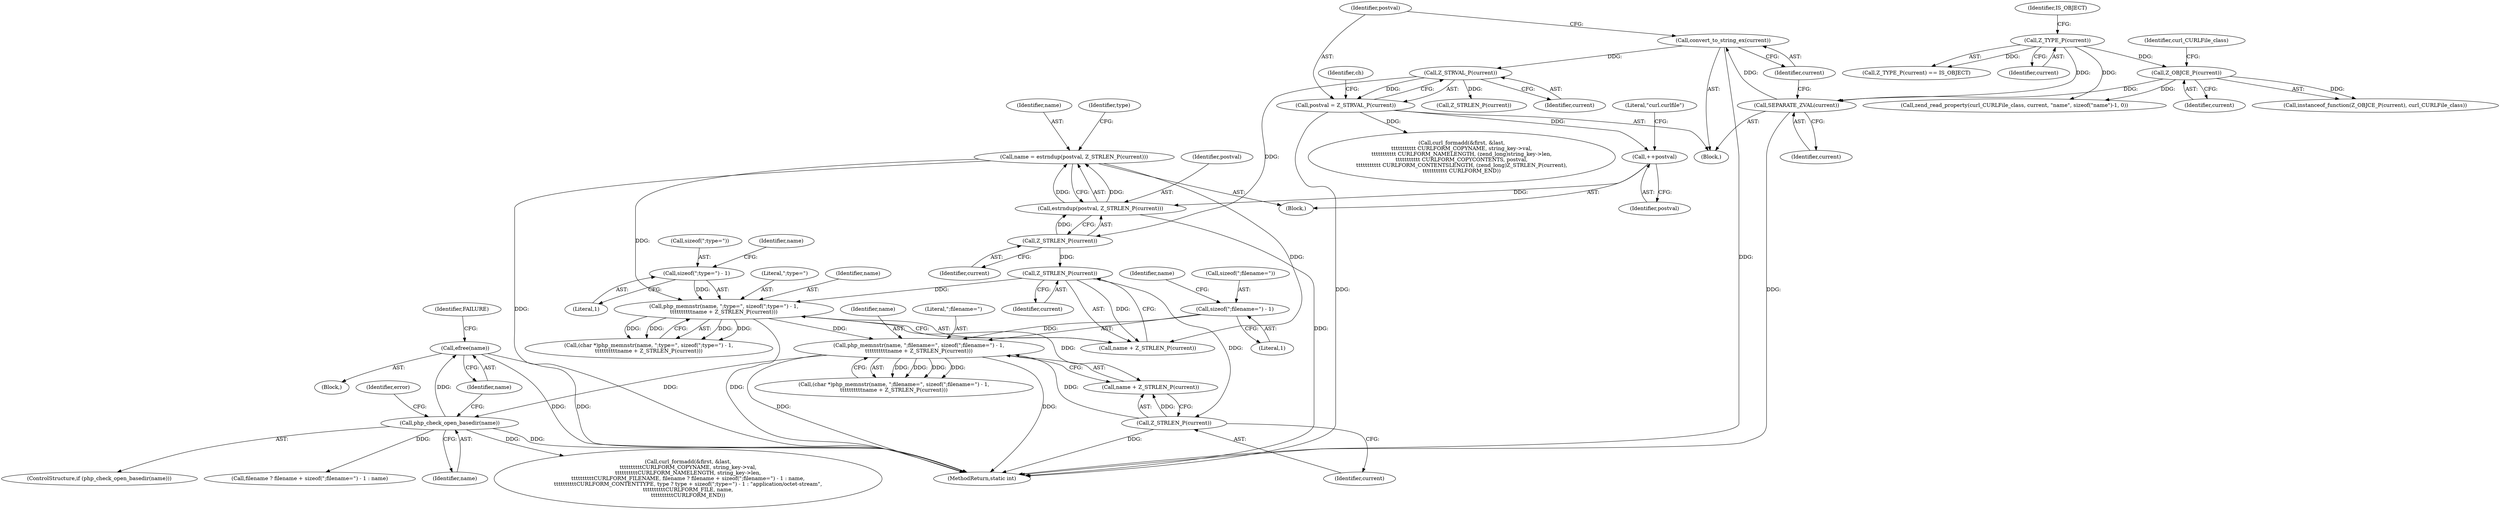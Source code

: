 digraph "0_php_124fb22a13fafa3648e4e15b4f207c7096d8155e@API" {
"1001323" [label="(Call,efree(name))"];
"1001320" [label="(Call,php_check_open_basedir(name))"];
"1001303" [label="(Call,php_memnstr(name, \";filename=\", sizeof(\";filename=\") - 1,\n\t\t\t\t\t\t\t\t\t\tname + Z_STRLEN_P(current)))"];
"1001282" [label="(Call,php_memnstr(name, \";type=\", sizeof(\";type=\") - 1,\n\t\t\t\t\t\t\t\t\t\tname + Z_STRLEN_P(current)))"];
"1001271" [label="(Call,name = estrndup(postval, Z_STRLEN_P(current)))"];
"1001273" [label="(Call,estrndup(postval, Z_STRLEN_P(current)))"];
"1001265" [label="(Call,++postval)"];
"1001247" [label="(Call,postval = Z_STRVAL_P(current))"];
"1001249" [label="(Call,Z_STRVAL_P(current))"];
"1001245" [label="(Call,convert_to_string_ex(current))"];
"1001243" [label="(Call,SEPARATE_ZVAL(current))"];
"1001107" [label="(Call,Z_TYPE_P(current))"];
"1001111" [label="(Call,Z_OBJCE_P(current))"];
"1001275" [label="(Call,Z_STRLEN_P(current))"];
"1001285" [label="(Call,sizeof(\";type=\") - 1)"];
"1001291" [label="(Call,Z_STRLEN_P(current))"];
"1001306" [label="(Call,sizeof(\";filename=\") - 1)"];
"1001312" [label="(Call,Z_STRLEN_P(current))"];
"1001268" [label="(Literal,\"curl.curlfile\")"];
"1001106" [label="(Call,Z_TYPE_P(current) == IS_OBJECT)"];
"1001288" [label="(Literal,1)"];
"1001323" [label="(Call,efree(name))"];
"1001312" [label="(Call,Z_STRLEN_P(current))"];
"1001306" [label="(Call,sizeof(\";filename=\") - 1)"];
"1001371" [label="(Call,curl_formadd(&first, &last,\n\t\t\t\t\t\t\t\t\t\t\t CURLFORM_COPYNAME, string_key->val,\n\t\t\t\t\t\t\t\t\t\t\t CURLFORM_NAMELENGTH, (zend_long)string_key->len,\n\t\t\t\t\t\t\t\t\t\t\t CURLFORM_COPYCONTENTS, postval,\n\t\t\t\t\t\t\t\t\t\t\t CURLFORM_CONTENTSLENGTH, (zend_long)Z_STRLEN_P(current),\n\t\t\t\t\t\t\t\t\t\t\t CURLFORM_END))"];
"1001289" [label="(Call,name + Z_STRLEN_P(current))"];
"1001112" [label="(Identifier,current)"];
"1001090" [label="(Block,)"];
"1001111" [label="(Call,Z_OBJCE_P(current))"];
"1001313" [label="(Identifier,current)"];
"1001280" [label="(Call,(char *)php_memnstr(name, \";type=\", sizeof(\";type=\") - 1,\n\t\t\t\t\t\t\t\t\t\tname + Z_STRLEN_P(current)))"];
"1001276" [label="(Identifier,current)"];
"1001305" [label="(Literal,\";filename=\")"];
"1001324" [label="(Identifier,name)"];
"1001322" [label="(Block,)"];
"1001126" [label="(Call,zend_read_property(curl_CURLFile_class, current, \"name\", sizeof(\"name\")-1, 0))"];
"1001320" [label="(Call,php_check_open_basedir(name))"];
"1001285" [label="(Call,sizeof(\";type=\") - 1)"];
"1001391" [label="(Call,Z_STRLEN_P(current))"];
"1001248" [label="(Identifier,postval)"];
"1001266" [label="(Identifier,postval)"];
"1001107" [label="(Call,Z_TYPE_P(current))"];
"1001109" [label="(Identifier,IS_OBJECT)"];
"1001274" [label="(Identifier,postval)"];
"1001108" [label="(Identifier,current)"];
"1001284" [label="(Literal,\";type=\")"];
"1001310" [label="(Call,name + Z_STRLEN_P(current))"];
"1001246" [label="(Identifier,current)"];
"1001255" [label="(Identifier,ch)"];
"1001291" [label="(Call,Z_STRLEN_P(current))"];
"1001286" [label="(Call,sizeof(\";type=\"))"];
"1001290" [label="(Identifier,name)"];
"1001275" [label="(Call,Z_STRLEN_P(current))"];
"1001301" [label="(Call,(char *)php_memnstr(name, \";filename=\", sizeof(\";filename=\") - 1,\n\t\t\t\t\t\t\t\t\t\tname + Z_STRLEN_P(current)))"];
"1001343" [label="(Call,filename ? filename + sizeof(\";filename=\") - 1 : name)"];
"1001326" [label="(Identifier,FAILURE)"];
"1001271" [label="(Call,name = estrndup(postval, Z_STRLEN_P(current)))"];
"1001245" [label="(Call,convert_to_string_ex(current))"];
"1001303" [label="(Call,php_memnstr(name, \";filename=\", sizeof(\";filename=\") - 1,\n\t\t\t\t\t\t\t\t\t\tname + Z_STRLEN_P(current)))"];
"1001304" [label="(Identifier,name)"];
"1001265" [label="(Call,++postval)"];
"1001307" [label="(Call,sizeof(\";filename=\"))"];
"1001244" [label="(Identifier,current)"];
"1001927" [label="(MethodReturn,static int)"];
"1001283" [label="(Identifier,name)"];
"1001247" [label="(Call,postval = Z_STRVAL_P(current))"];
"1001113" [label="(Identifier,curl_CURLFile_class)"];
"1001249" [label="(Call,Z_STRVAL_P(current))"];
"1001329" [label="(Call,curl_formadd(&first, &last,\n\t\t\t\t\t\t\t\t\t\tCURLFORM_COPYNAME, string_key->val,\n\t\t\t\t\t\t\t\t\t\tCURLFORM_NAMELENGTH, string_key->len,\n\t\t\t\t\t\t\t\t\t\tCURLFORM_FILENAME, filename ? filename + sizeof(\";filename=\") - 1 : name,\n\t\t\t\t\t\t\t\t\t\tCURLFORM_CONTENTTYPE, type ? type + sizeof(\";type=\") - 1 : \"application/octet-stream\",\n\t\t\t\t\t\t\t\t\t\tCURLFORM_FILE, name,\n\t\t\t\t\t\t\t\t\t\tCURLFORM_END))"];
"1001311" [label="(Identifier,name)"];
"1001261" [label="(Block,)"];
"1001110" [label="(Call,instanceof_function(Z_OBJCE_P(current), curl_CURLFile_class))"];
"1001309" [label="(Literal,1)"];
"1001279" [label="(Identifier,type)"];
"1001328" [label="(Identifier,error)"];
"1001273" [label="(Call,estrndup(postval, Z_STRLEN_P(current)))"];
"1001250" [label="(Identifier,current)"];
"1001243" [label="(Call,SEPARATE_ZVAL(current))"];
"1001292" [label="(Identifier,current)"];
"1001272" [label="(Identifier,name)"];
"1001321" [label="(Identifier,name)"];
"1001282" [label="(Call,php_memnstr(name, \";type=\", sizeof(\";type=\") - 1,\n\t\t\t\t\t\t\t\t\t\tname + Z_STRLEN_P(current)))"];
"1001319" [label="(ControlStructure,if (php_check_open_basedir(name)))"];
"1001323" -> "1001322"  [label="AST: "];
"1001323" -> "1001324"  [label="CFG: "];
"1001324" -> "1001323"  [label="AST: "];
"1001326" -> "1001323"  [label="CFG: "];
"1001323" -> "1001927"  [label="DDG: "];
"1001323" -> "1001927"  [label="DDG: "];
"1001320" -> "1001323"  [label="DDG: "];
"1001320" -> "1001319"  [label="AST: "];
"1001320" -> "1001321"  [label="CFG: "];
"1001321" -> "1001320"  [label="AST: "];
"1001324" -> "1001320"  [label="CFG: "];
"1001328" -> "1001320"  [label="CFG: "];
"1001320" -> "1001927"  [label="DDG: "];
"1001303" -> "1001320"  [label="DDG: "];
"1001320" -> "1001329"  [label="DDG: "];
"1001320" -> "1001343"  [label="DDG: "];
"1001303" -> "1001301"  [label="AST: "];
"1001303" -> "1001310"  [label="CFG: "];
"1001304" -> "1001303"  [label="AST: "];
"1001305" -> "1001303"  [label="AST: "];
"1001306" -> "1001303"  [label="AST: "];
"1001310" -> "1001303"  [label="AST: "];
"1001301" -> "1001303"  [label="CFG: "];
"1001303" -> "1001927"  [label="DDG: "];
"1001303" -> "1001927"  [label="DDG: "];
"1001303" -> "1001301"  [label="DDG: "];
"1001303" -> "1001301"  [label="DDG: "];
"1001303" -> "1001301"  [label="DDG: "];
"1001303" -> "1001301"  [label="DDG: "];
"1001282" -> "1001303"  [label="DDG: "];
"1001306" -> "1001303"  [label="DDG: "];
"1001312" -> "1001303"  [label="DDG: "];
"1001282" -> "1001280"  [label="AST: "];
"1001282" -> "1001289"  [label="CFG: "];
"1001283" -> "1001282"  [label="AST: "];
"1001284" -> "1001282"  [label="AST: "];
"1001285" -> "1001282"  [label="AST: "];
"1001289" -> "1001282"  [label="AST: "];
"1001280" -> "1001282"  [label="CFG: "];
"1001282" -> "1001927"  [label="DDG: "];
"1001282" -> "1001280"  [label="DDG: "];
"1001282" -> "1001280"  [label="DDG: "];
"1001282" -> "1001280"  [label="DDG: "];
"1001282" -> "1001280"  [label="DDG: "];
"1001271" -> "1001282"  [label="DDG: "];
"1001285" -> "1001282"  [label="DDG: "];
"1001291" -> "1001282"  [label="DDG: "];
"1001282" -> "1001310"  [label="DDG: "];
"1001271" -> "1001261"  [label="AST: "];
"1001271" -> "1001273"  [label="CFG: "];
"1001272" -> "1001271"  [label="AST: "];
"1001273" -> "1001271"  [label="AST: "];
"1001279" -> "1001271"  [label="CFG: "];
"1001271" -> "1001927"  [label="DDG: "];
"1001273" -> "1001271"  [label="DDG: "];
"1001273" -> "1001271"  [label="DDG: "];
"1001271" -> "1001289"  [label="DDG: "];
"1001273" -> "1001275"  [label="CFG: "];
"1001274" -> "1001273"  [label="AST: "];
"1001275" -> "1001273"  [label="AST: "];
"1001273" -> "1001927"  [label="DDG: "];
"1001265" -> "1001273"  [label="DDG: "];
"1001275" -> "1001273"  [label="DDG: "];
"1001265" -> "1001261"  [label="AST: "];
"1001265" -> "1001266"  [label="CFG: "];
"1001266" -> "1001265"  [label="AST: "];
"1001268" -> "1001265"  [label="CFG: "];
"1001247" -> "1001265"  [label="DDG: "];
"1001247" -> "1001090"  [label="AST: "];
"1001247" -> "1001249"  [label="CFG: "];
"1001248" -> "1001247"  [label="AST: "];
"1001249" -> "1001247"  [label="AST: "];
"1001255" -> "1001247"  [label="CFG: "];
"1001247" -> "1001927"  [label="DDG: "];
"1001249" -> "1001247"  [label="DDG: "];
"1001247" -> "1001371"  [label="DDG: "];
"1001249" -> "1001250"  [label="CFG: "];
"1001250" -> "1001249"  [label="AST: "];
"1001245" -> "1001249"  [label="DDG: "];
"1001249" -> "1001275"  [label="DDG: "];
"1001249" -> "1001391"  [label="DDG: "];
"1001245" -> "1001090"  [label="AST: "];
"1001245" -> "1001246"  [label="CFG: "];
"1001246" -> "1001245"  [label="AST: "];
"1001248" -> "1001245"  [label="CFG: "];
"1001245" -> "1001927"  [label="DDG: "];
"1001243" -> "1001245"  [label="DDG: "];
"1001243" -> "1001090"  [label="AST: "];
"1001243" -> "1001244"  [label="CFG: "];
"1001244" -> "1001243"  [label="AST: "];
"1001246" -> "1001243"  [label="CFG: "];
"1001243" -> "1001927"  [label="DDG: "];
"1001107" -> "1001243"  [label="DDG: "];
"1001111" -> "1001243"  [label="DDG: "];
"1001107" -> "1001106"  [label="AST: "];
"1001107" -> "1001108"  [label="CFG: "];
"1001108" -> "1001107"  [label="AST: "];
"1001109" -> "1001107"  [label="CFG: "];
"1001107" -> "1001106"  [label="DDG: "];
"1001107" -> "1001111"  [label="DDG: "];
"1001107" -> "1001126"  [label="DDG: "];
"1001111" -> "1001110"  [label="AST: "];
"1001111" -> "1001112"  [label="CFG: "];
"1001112" -> "1001111"  [label="AST: "];
"1001113" -> "1001111"  [label="CFG: "];
"1001111" -> "1001110"  [label="DDG: "];
"1001111" -> "1001126"  [label="DDG: "];
"1001275" -> "1001276"  [label="CFG: "];
"1001276" -> "1001275"  [label="AST: "];
"1001275" -> "1001291"  [label="DDG: "];
"1001285" -> "1001288"  [label="CFG: "];
"1001286" -> "1001285"  [label="AST: "];
"1001288" -> "1001285"  [label="AST: "];
"1001290" -> "1001285"  [label="CFG: "];
"1001291" -> "1001289"  [label="AST: "];
"1001291" -> "1001292"  [label="CFG: "];
"1001292" -> "1001291"  [label="AST: "];
"1001289" -> "1001291"  [label="CFG: "];
"1001291" -> "1001289"  [label="DDG: "];
"1001291" -> "1001312"  [label="DDG: "];
"1001306" -> "1001309"  [label="CFG: "];
"1001307" -> "1001306"  [label="AST: "];
"1001309" -> "1001306"  [label="AST: "];
"1001311" -> "1001306"  [label="CFG: "];
"1001312" -> "1001310"  [label="AST: "];
"1001312" -> "1001313"  [label="CFG: "];
"1001313" -> "1001312"  [label="AST: "];
"1001310" -> "1001312"  [label="CFG: "];
"1001312" -> "1001927"  [label="DDG: "];
"1001312" -> "1001310"  [label="DDG: "];
}
